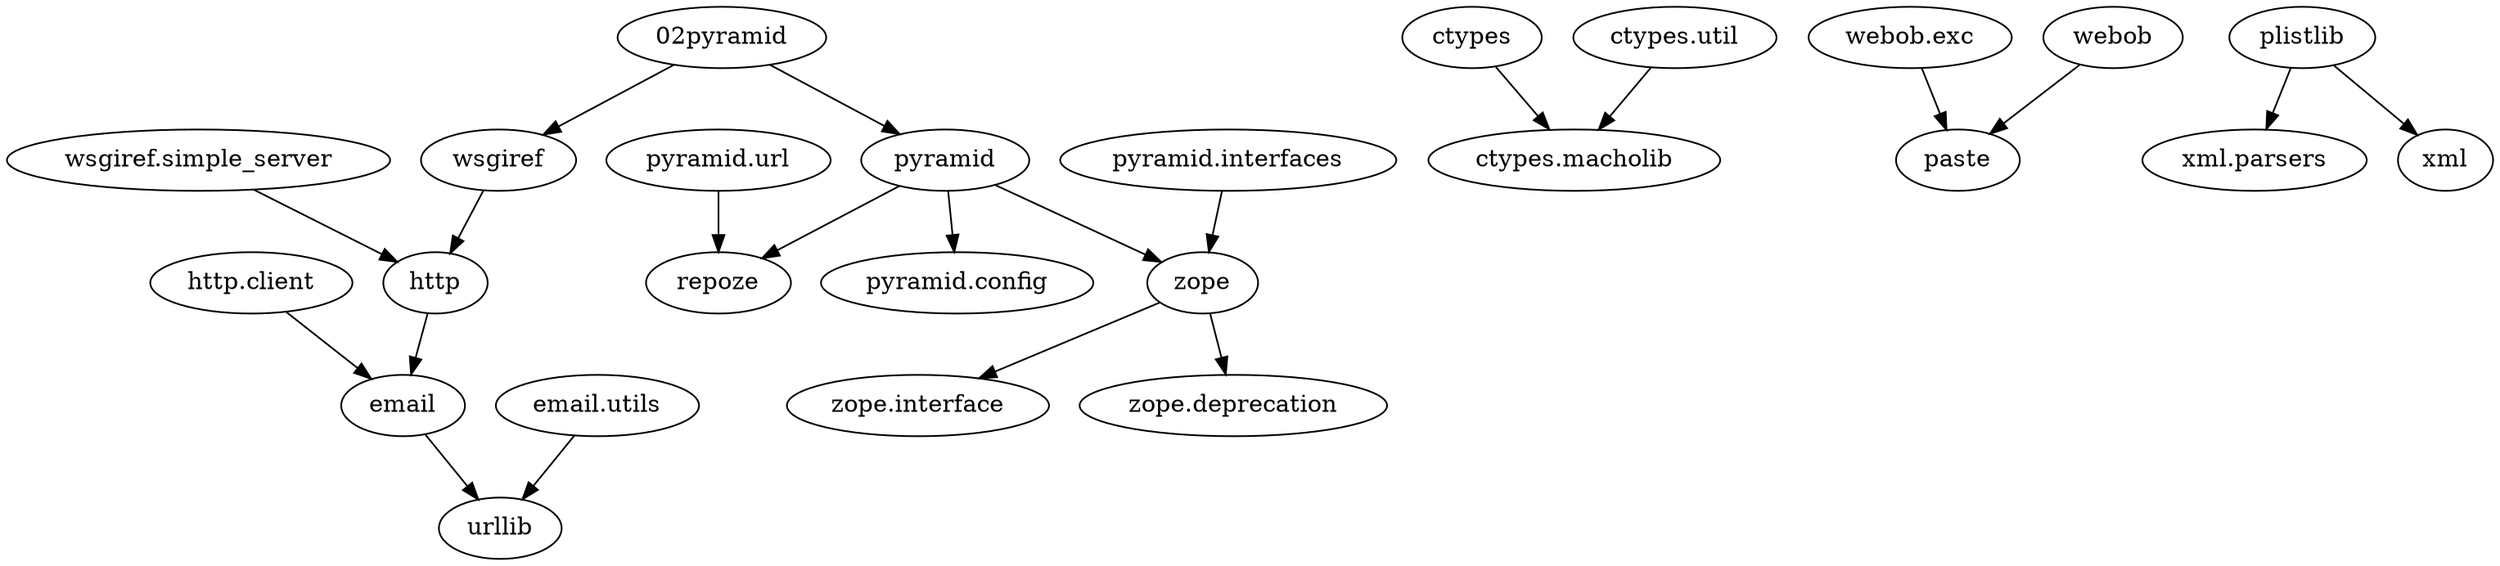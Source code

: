 digraph g {
    g0 [label="http.client"]
    g1 [label="email"]
    g2 [label="pyramid.url"]
    g3 [label="repoze"]
    g4 [label="urllib"]
    g5 [label="pyramid.interfaces"]
    g6 [label="zope"]
    g7 [label="wsgiref.simple_server"]
    g8 [label="http"]
    g9 [label="02pyramid"]
    g10 [label="wsgiref"]
    g11 [label="pyramid"]
    g12 [label="email.utils"]
    g13 [label="ctypes"]
    g14 [label="ctypes.macholib"]
    g15 [label="webob.exc"]
    g16 [label="paste"]
    g17 [label="plistlib"]
    g18 [label="xml.parsers"]
    g19 [label="xml"]
    g20 [label="ctypes.util"]
    g21 [label="webob"]
    g22 [label="zope.interface"]
    g23 [label="zope.deprecation"]
    g24 [label="pyramid.config"]
    g0 -> g1
    g2 -> g3
    g1 -> g4
    g5 -> g6
    g7 -> g8
    g9 -> g10
    g9 -> g11
    g12 -> g4
    g13 -> g14
    g15 -> g16
    g17 -> g18
    g17 -> g19
    g20 -> g14
    g10 -> g8
    g21 -> g16
    g8 -> g1
    g6 -> g22
    g6 -> g23
    g11 -> g24
    g11 -> g6
    g11 -> g3
}
